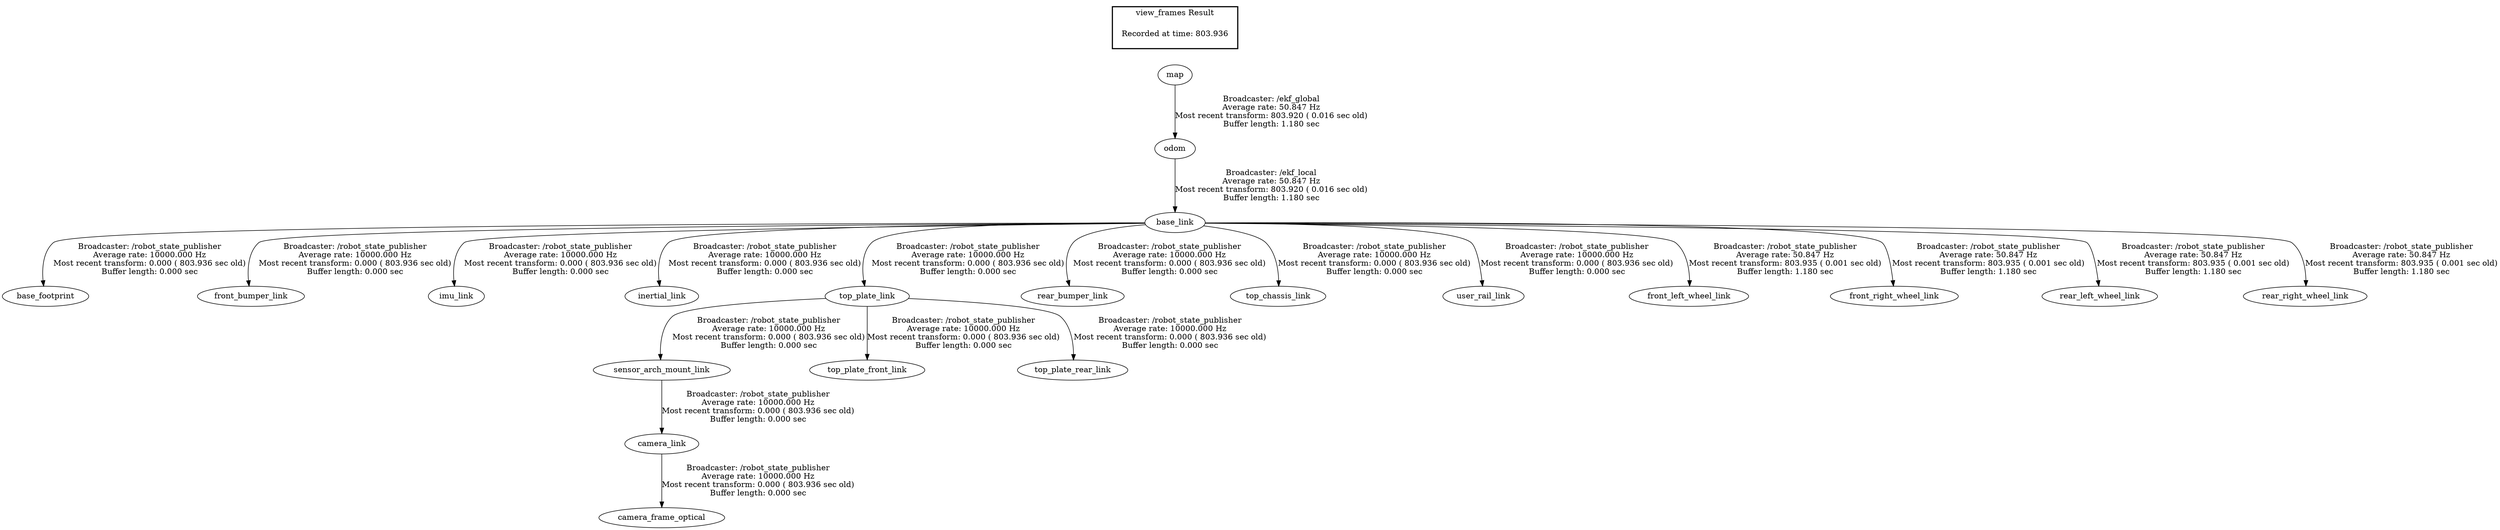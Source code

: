 digraph G {
"base_link" -> "base_footprint"[label="Broadcaster: /robot_state_publisher\nAverage rate: 10000.000 Hz\nMost recent transform: 0.000 ( 803.936 sec old)\nBuffer length: 0.000 sec\n"];
"odom" -> "base_link"[label="Broadcaster: /ekf_local\nAverage rate: 50.847 Hz\nMost recent transform: 803.920 ( 0.016 sec old)\nBuffer length: 1.180 sec\n"];
"camera_link" -> "camera_frame_optical"[label="Broadcaster: /robot_state_publisher\nAverage rate: 10000.000 Hz\nMost recent transform: 0.000 ( 803.936 sec old)\nBuffer length: 0.000 sec\n"];
"sensor_arch_mount_link" -> "camera_link"[label="Broadcaster: /robot_state_publisher\nAverage rate: 10000.000 Hz\nMost recent transform: 0.000 ( 803.936 sec old)\nBuffer length: 0.000 sec\n"];
"base_link" -> "front_bumper_link"[label="Broadcaster: /robot_state_publisher\nAverage rate: 10000.000 Hz\nMost recent transform: 0.000 ( 803.936 sec old)\nBuffer length: 0.000 sec\n"];
"base_link" -> "imu_link"[label="Broadcaster: /robot_state_publisher\nAverage rate: 10000.000 Hz\nMost recent transform: 0.000 ( 803.936 sec old)\nBuffer length: 0.000 sec\n"];
"base_link" -> "inertial_link"[label="Broadcaster: /robot_state_publisher\nAverage rate: 10000.000 Hz\nMost recent transform: 0.000 ( 803.936 sec old)\nBuffer length: 0.000 sec\n"];
"top_plate_link" -> "sensor_arch_mount_link"[label="Broadcaster: /robot_state_publisher\nAverage rate: 10000.000 Hz\nMost recent transform: 0.000 ( 803.936 sec old)\nBuffer length: 0.000 sec\n"];
"base_link" -> "rear_bumper_link"[label="Broadcaster: /robot_state_publisher\nAverage rate: 10000.000 Hz\nMost recent transform: 0.000 ( 803.936 sec old)\nBuffer length: 0.000 sec\n"];
"base_link" -> "top_plate_link"[label="Broadcaster: /robot_state_publisher\nAverage rate: 10000.000 Hz\nMost recent transform: 0.000 ( 803.936 sec old)\nBuffer length: 0.000 sec\n"];
"base_link" -> "top_chassis_link"[label="Broadcaster: /robot_state_publisher\nAverage rate: 10000.000 Hz\nMost recent transform: 0.000 ( 803.936 sec old)\nBuffer length: 0.000 sec\n"];
"top_plate_link" -> "top_plate_front_link"[label="Broadcaster: /robot_state_publisher\nAverage rate: 10000.000 Hz\nMost recent transform: 0.000 ( 803.936 sec old)\nBuffer length: 0.000 sec\n"];
"top_plate_link" -> "top_plate_rear_link"[label="Broadcaster: /robot_state_publisher\nAverage rate: 10000.000 Hz\nMost recent transform: 0.000 ( 803.936 sec old)\nBuffer length: 0.000 sec\n"];
"base_link" -> "user_rail_link"[label="Broadcaster: /robot_state_publisher\nAverage rate: 10000.000 Hz\nMost recent transform: 0.000 ( 803.936 sec old)\nBuffer length: 0.000 sec\n"];
"map" -> "odom"[label="Broadcaster: /ekf_global\nAverage rate: 50.847 Hz\nMost recent transform: 803.920 ( 0.016 sec old)\nBuffer length: 1.180 sec\n"];
"base_link" -> "front_left_wheel_link"[label="Broadcaster: /robot_state_publisher\nAverage rate: 50.847 Hz\nMost recent transform: 803.935 ( 0.001 sec old)\nBuffer length: 1.180 sec\n"];
"base_link" -> "front_right_wheel_link"[label="Broadcaster: /robot_state_publisher\nAverage rate: 50.847 Hz\nMost recent transform: 803.935 ( 0.001 sec old)\nBuffer length: 1.180 sec\n"];
"base_link" -> "rear_left_wheel_link"[label="Broadcaster: /robot_state_publisher\nAverage rate: 50.847 Hz\nMost recent transform: 803.935 ( 0.001 sec old)\nBuffer length: 1.180 sec\n"];
"base_link" -> "rear_right_wheel_link"[label="Broadcaster: /robot_state_publisher\nAverage rate: 50.847 Hz\nMost recent transform: 803.935 ( 0.001 sec old)\nBuffer length: 1.180 sec\n"];
edge [style=invis];
 subgraph cluster_legend { style=bold; color=black; label ="view_frames Result";
"Recorded at time: 803.936"[ shape=plaintext ] ;
 }->"map";
}
